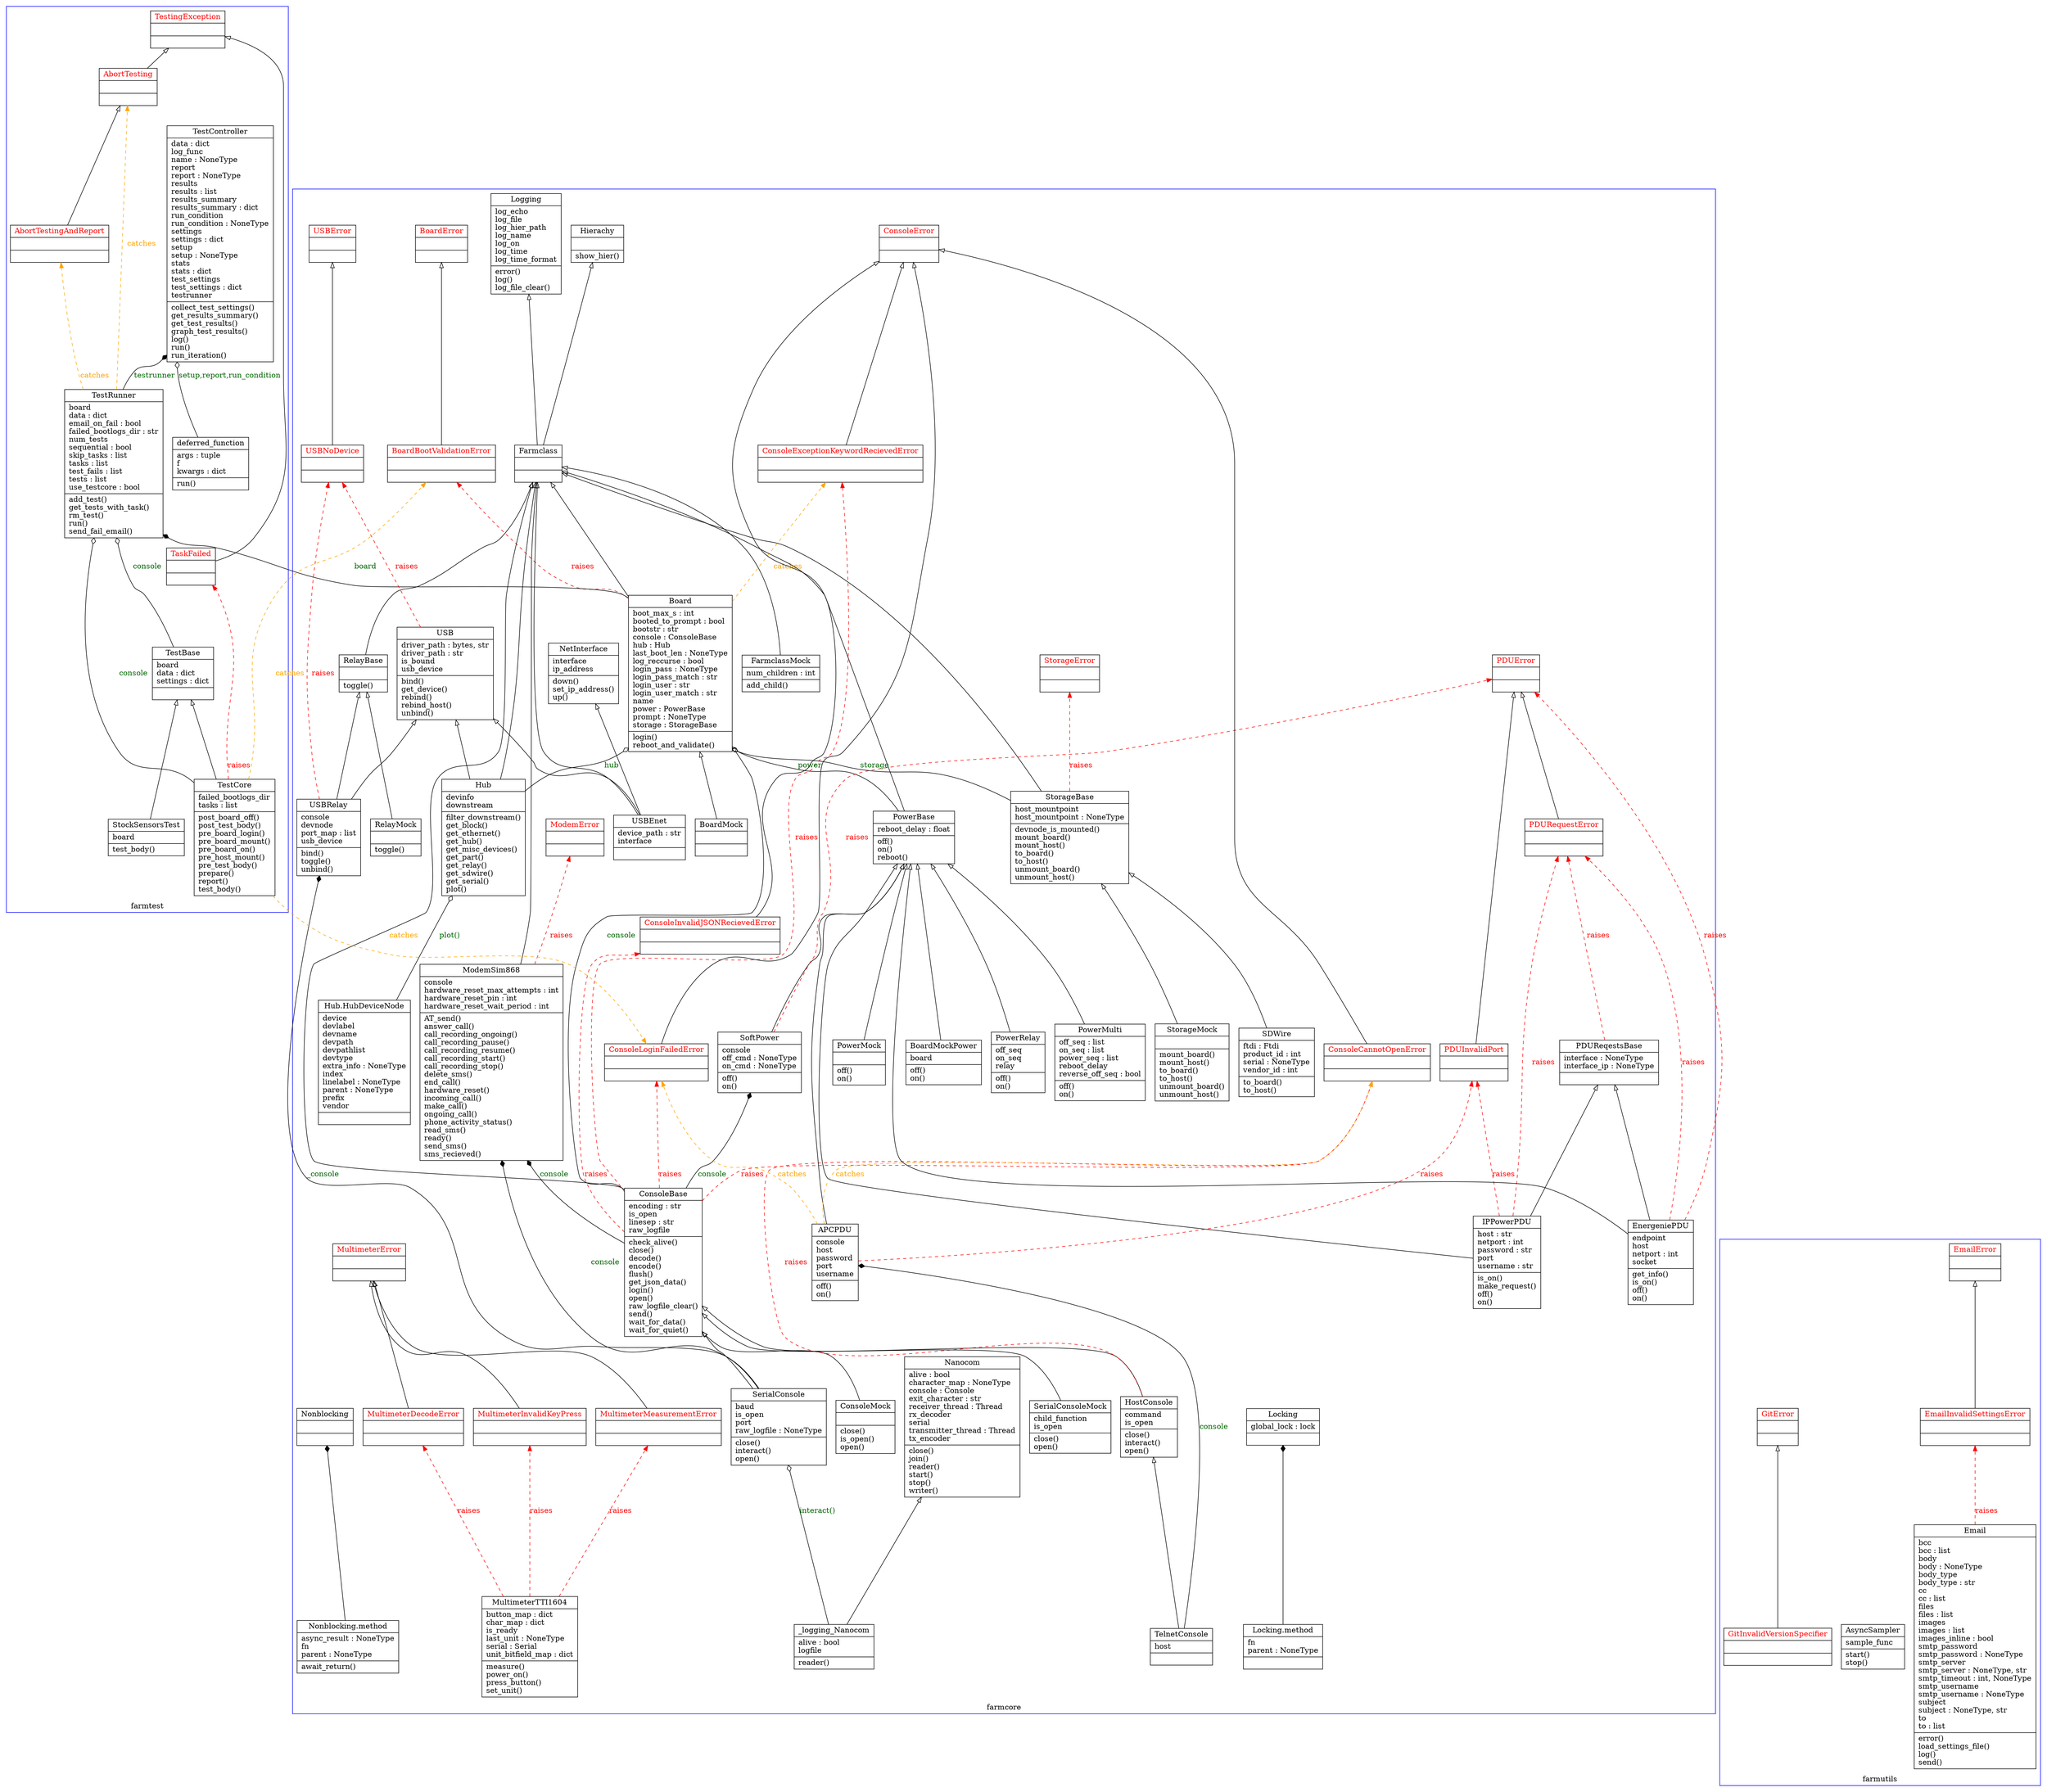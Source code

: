digraph "classes_farm-core" {
    charset="utf-8"
    rankdir=BT
    // ==========================
    // ==== Farmcore Classes ====
    // ==========================
    subgraph cluster_farmcore {
		label = "farmcore";
		color=blue

        "21" [label="{Farmclass|\l|}", shape="record"];
        label="farmcore";
        "22" [label="{FarmclassMock|num_children : int\l|add_child()\l}", shape="record"];
        "26" [label="{Hierachy|\l|show_hier()\l}", shape="record"];
        "31" [label="{Locking|global_lock : lock\l|}", shape="record"];
        "83" [label="{Locking.method|fn\lparent : NoneType\l|}", shape="record"];
        "32" [label="{Logging|log_echo\llog_file\llog_hier_path\llog_name\llog_on\llog_time\llog_time_format\l|error()\llog()\llog_file_clear()\l}", shape="record"];

        "4" [label="{Board|boot_max_s : int\lbooted_to_prompt : bool\lbootstr : str\lconsole : ConsoleBase\lhub : Hub\llast_boot_len : NoneType\llog_reccurse : bool\llogin_pass : NoneType\llogin_pass_match : str\llogin_user : str\llogin_user_match : str\lname\lpower : PowerBase\lprompt : NoneType\lstorage : StorageBase\l|login()\lreboot_and_validate()\l}", shape="record"];
        "7" [label="{BoardMock|\l|}", shape="record"];
        "8" [label="{BoardMockPower|board\l|off()\lon()\l}", shape="record"];

        "9" [label="{ConsoleBase|encoding : str\lis_open\llinesep : str\lraw_logfile\l|check_alive()\lclose()\ldecode()\lencode()\lflush()\lget_json_data()\llogin()\lopen()\lraw_logfile_clear()\lsend()\lwait_for_data()\lwait_for_quiet()\l}", shape="record"];
        "15" [label="{ConsoleMock|\l|close()\lis_open()\lopen()\l}", shape="record"];
        "27" [label="{HostConsole|command\lis_open\l|close()\linteract()\lopen()\l}", shape="record"];
        "68" [label="{TelnetConsole|host\l|}", shape="record"];
        "60" [label="{SerialConsole|baud\lis_open\lport\lraw_logfile : NoneType\l|close()\linteract()\lopen()\l}", shape="record"];
        "61" [label="{SerialConsoleMock|child_function\lis_open\l|close()\lopen()\l}", shape="record"];
        "46" [label="{Nanocom|alive : bool\lcharacter_map : NoneType\lconsole : Console\lexit_character : str\lreceiver_thread : Thread\lrx_decoder\lserial\ltransmitter_thread : Thread\ltx_encoder\l|close()\ljoin()\lreader()\lstart()\lstop()\lwriter()\l}", shape="record"];
        "81" [label="{_logging_Nanocom|alive : bool\llogfile\l|reader()\l}", shape="record"];

        "52" [label="{PowerBase|reboot_delay : float\l|off()\lon()\lreboot()\l}", shape="record"];
        "53" [label="{PowerMock|\l|off()\lon()\l}", shape="record"];
        "54" [label="{PowerMulti|off_seq : list\lon_seq : list\lpower_seq : list\lreboot_delay\lreverse_off_seq : bool\l|off()\lon()\l}", shape="record"];
        "55" [label="{PowerRelay|off_seq\lon_seq\lrelay\l|off()\lon()\l}", shape="record"];
        "62" [label="{SoftPower|console\loff_cmd : NoneType\lon_cmd : NoneType\l|off()\lon()\l}", shape="record"];
        "50" [label="{PDUReqestsBase|interface : NoneType\linterface_ip : NoneType\l|}", shape="record"];
        "29" [label="{IPPowerPDU|host : str\lnetport : int\lpassword : str\lport\lusername : str\l|is_on()\lmake_request()\loff()\lon()\l}", shape="record"];
        "20" [label="{EnergeniePDU|endpoint\lhost\lnetport : int\lsocket\l|get_info()\lis_on()\loff()\lon()\l}", shape="record"];
        "0" [label="{APCPDU|console\lhost\lpassword\lport\lusername\l|off()\lon()\l}", shape="record"];

        "56" [label="{RelayBase|\l|toggle()\l}", shape="record"];
        "57" [label="{RelayMock|\l|toggle()\l}", shape="record"];
        "79" [label="{USBRelay|console\ldevnode\lport_map : list\lusb_device\l|bind()\ltoggle()\lunbind()\l}", shape="record"];

        "64" [label="{StorageBase|host_mountpoint\lhost_mountpoint : NoneType\l|devnode_is_mounted()\lmount_board()\lmount_host()\lto_board()\lto_host()\lunmount_board()\lunmount_host()\l}", shape="record"];
        "59" [label="{SDWire|ftdi : Ftdi\lproduct_id : int\lserial : NoneType\lvendor_id : int\l|to_board()\lto_host()\l}", shape="record"];
        "66" [label="{StorageMock|\l|mount_board()\lmount_host()\lto_board()\lto_host()\lunmount_board()\lunmount_host()\l}", shape="record"];

        "28" [label="{Hub|devinfo\ldownstream\l|filter_downstream()\lget_block()\lget_ethernet()\lget_hub()\lget_misc_devices()\lget_part()\lget_relay()\lget_sdwire()\lget_serial()\lplot()\l}", shape="record"];
        "16" [label="{Hub.HubDeviceNode|device\ldevlabel\ldevname\ldevpath\ldevpathlist\ldevtype\lextra_info : NoneType\lindex\llinelabel : NoneType\lparent : NoneType\lprefix\lvendor\l|}", shape="record"];

        "75" [label="{USB|driver_path : bytes, str\ldriver_path : str\lis_bound\lusb_device\l|bind()\lget_device()\lrebind()\lrebind_host()\lunbind()\l}", shape="record"];
        "76" [label="{USBEnet|device_path : str\linterface\l|}", shape="record"];

        "30" [label="{NetInterface|interface\lip_address\l|down()\lset_ip_address()\lup()\l}", shape="record"];

        "34" [label="{ModemSim868|console\lhardware_reset_max_attempts : int\lhardware_reset_pin : int\lhardware_reset_wait_period : int\l|AT_send()\lanswer_call()\lcall_recording_ongoing()\lcall_recording_pause()\lcall_recording_resume()\lcall_recording_start()\lcall_recording_stop()\ldelete_sms()\lend_call()\lhardware_reset()\lincoming_call()\lmake_call()\longoing_call()\lphone_activity_status()\lread_sms()\lready()\lsend_sms()\lsms_recieved()\l}", shape="record"];

        "39" [label="{MultimeterTTI1604|button_map : dict\lchar_map : dict\lis_ready\llast_unit : NoneType\lserial : Serial\lunit_bitfield_map : dict\l|measure()\lpower_on()\lpress_button()\lset_unit()\l}", shape="record"];

        // Exceptions
        "6" [ label="{BoardError|\l|}", fontcolor="red", shape="record"];
        "5" [ label="{BoardBootValidationError|\l|}", fontcolor="red", shape="record"];

        "11" [ label="{ConsoleError|\l|}", fontcolor="red", shape="record"];
        "10" [ label="{ConsoleCannotOpenError|\l|}", fontcolor="red", shape="record"];
        "12" [ label="{ConsoleExceptionKeywordRecievedError|\l|}", fontcolor="red", shape="record"];
        "13" [ label="{ConsoleInvalidJSONRecievedError|\l|}", fontcolor="red", shape="record"];
        "14" [ label="{ConsoleLoginFailedError|\l|}", fontcolor="red", shape="record"];

        "36" [ label="{MultimeterError|\l|}", fontcolor="red", shape="record"];
        "35" [ label="{MultimeterDecodeError|\l|}", fontcolor="red", shape="record"];
        "37" [ label="{MultimeterInvalidKeyPress|\l|}", fontcolor="red", shape="record"];
        "38" [ label="{MultimeterMeasurementError|\l|}", fontcolor="red", shape="record"];

        "48" [ label="{PDUError|\l|}", fontcolor="red", shape="record"];
        "51" [ label="{PDURequestError|\l|}", fontcolor="red", shape="record"];
        "49" [ label="{PDUInvalidPort|\l|}", fontcolor="red", shape="record"];

        "65" [ label="{StorageError|\l|}", fontcolor="red", shape="record"];

        "77" [ label="{USBError|\l|}", fontcolor="red", shape="record"];
        "78" [ label="{USBNoDevice|\l|}", fontcolor="red", shape="record"];

        "33" [ label="{ModemError|\l|}", fontcolor="red", shape="record"];

        "47" [label="{Nonblocking|\l|}", shape="record"];
        "84" [label="{Nonblocking.method|async_result : NoneType\lfn\lparent : NoneType\l|await_return()\l}", shape="record"];
    }

    // ==========================
    // ==== Farmtest Classes ====
    // ==========================
    subgraph cluster_farmtest {
		label = "farmtest";
		color=blue

        "69" [label="{TestBase|board\ldata : dict\lsettings : dict\l|}", shape="record"];
        "71" [label="{TestCore|failed_bootlogs_dir\ltasks : list\l|post_board_off()\lpost_test_body()\lpre_board_login()\lpre_board_mount()\lpre_board_on()\lpre_host_mount()\lpre_test_body()\lprepare()\lreport()\ltest_body()\l}", shape="record"];
        "73" [label="{TestRunner|board\ldata : dict\lemail_on_fail : bool\lfailed_bootlogs_dir : str\lnum_tests\lsequential : bool\lskip_tasks : list\ltasks : list\ltest_fails : list\ltests : list\luse_testcore : bool\l|add_test()\lget_tests_with_task()\lrm_test()\lrun()\lsend_fail_email()\l}", shape="record"];
        "70" [label="{TestController|data : dict\llog_func\lname : NoneType\lreport\lreport : NoneType\lresults\lresults : list\lresults_summary\lresults_summary : dict\lrun_condition\lrun_condition : NoneType\lsettings\lsettings : dict\lsetup\lsetup : NoneType\lstats\lstats : dict\ltest_settings\ltest_settings : dict\ltestrunner\l|collect_test_settings()\lget_results_summary()\lget_test_results()\lgraph_test_results()\llog()\lrun()\lrun_iteration()\l}", shape="record"];

        "82" [label="{deferred_function|args : tuple\lf\lkwargs : dict\l|run()\l}", shape="record"];
        "63" [label="{StockSensorsTest|board\l|test_body()\l}", shape="record"];

        // Exceptions
        "74" [ label="{TestingException|\l|}", fontcolor="red", shape="record"];
        "67" [ label="{TaskFailed|\l|}", fontcolor="red", shape="record"];
        "2" [ label="{AbortTestingAndReport|\l|}", fontcolor="red", shape="record"];
        "1" [ label="{AbortTesting|\l|}", fontcolor="red", shape="record"];
    }

    // ===========================
    // ==== Farmutils Classes ====
    // ===========================
    subgraph cluster_farmutils {
		label = "farmutils";
		color=blue

        "17" [label="{Email|bcc\lbcc : list\lbody\lbody : NoneType\lbody_type\lbody_type : str\lcc\lcc : list\lfiles\lfiles : list\limages\limages : list\limages_inline : bool\lsmtp_password\lsmtp_password : NoneType\lsmtp_server\lsmtp_server : NoneType, str\lsmtp_timeout : int, NoneType\lsmtp_username\lsmtp_username : NoneType\lsubject\lsubject : NoneType, str\lto\lto : list\l|error()\lload_settings_file()\llog()\lsend()\l}", shape="record"];
        "3" [label="{AsyncSampler|sample_func\l|start()\lstop()\l}", shape="record"];

        // Exceptions
        "18" [ label="{EmailError|\l|}", fontcolor="red", shape="record"];
        "19" [ label="{EmailInvalidSettingsError|\l|}", fontcolor="red", shape="record"];
        "23" [ label="{GitError|\l|}", fontcolor="red", shape="record"];
        "25" [ label="{GitInvalidVersionSpecifier|\l|}", fontcolor="red", shape="record"];
    }

    // =======================
    // ==== Relationships ====
    // =======================
    // == Raises Exceptions ==
    "4" -> "5" [arrowhead="normal", arrowtail="none", color="red", fontcolor="red", label="raises", style="dashed"];

    // = farmcore =
    // MultimeterErrors
    "39" -> "35" [arrowhead="normal", arrowtail="none", color="red", fontcolor="red", label="raises", style="dashed"];
    "39" -> "37" [arrowhead="normal", arrowtail="none", color="red", fontcolor="red", label="raises", style="dashed"];
    "39" -> "38" [arrowhead="normal", arrowtail="none", color="red", fontcolor="red", label="raises", style="dashed"];

    // ConsoleErrors
    "9" -> "10" [arrowhead="normal", arrowtail="none", color="red", fontcolor="red", label="raises", style="dashed"];
    "9" -> "12" [arrowhead="normal", arrowtail="none", color="red", fontcolor="red", label="raises", style="dashed"];
    "9" -> "13" [arrowhead="normal", arrowtail="none", color="red", fontcolor="red", label="raises", style="dashed"];
    "9" -> "14" [arrowhead="normal", arrowtail="none", color="red", fontcolor="red", label="raises", style="dashed"];
    "27" -> "10" [arrowhead="normal", arrowtail="none", color="red", fontcolor="red", label="raises", style="dashed"];

    // PDUErrors
    "20" -> "51" [arrowhead="normal", arrowtail="none", color="red", fontcolor="red", label="raises", style="dashed"];
    "29" -> "51" [arrowhead="normal", arrowtail="none", color="red", fontcolor="red", label="raises", style="dashed"];
    "50" -> "51" [arrowhead="normal", arrowtail="none", color="red", fontcolor="red", label="raises", style="dashed"];
    "62" -> "48" [arrowhead="normal", arrowtail="none", color="red", fontcolor="red", label="raises", style="dashed"];
    "20" -> "48" [arrowhead="normal", arrowtail="none", color="red", fontcolor="red", label="raises", style="dashed"];
    "0" -> "49" [arrowhead="normal", arrowtail="none", color="red", fontcolor="red", label="raises", style="dashed"];
    "29" -> "49" [arrowhead="normal", arrowtail="none", color="red", fontcolor="red", label="raises", style="dashed"];

    // StorageErrors
    "64" -> "65" [arrowhead="normal", arrowtail="none", color="red", fontcolor="red", label="raises", style="dashed"];

    // USBErrors
    "75" -> "78" [arrowhead="normal", arrowtail="none", color="red", fontcolor="red", label="raises", style="dashed"];
    "79" -> "78" [arrowhead="normal", arrowtail="none", color="red", fontcolor="red", label="raises", style="dashed"];

    // ModemErrors
    "34" -> "33" [arrowhead="normal", arrowtail="none", color="red", fontcolor="red", label="raises", style="dashed"];

    // = farmtest=
    "71" -> "67" [arrowhead="normal", arrowtail="none", color="red", fontcolor="red", label="raises", style="dashed"];

    // = farmutils
    "17" -> "19" [arrowhead="normal", arrowtail="none", color="red", fontcolor="red", label="raises", style="dashed"];

    // == Catches Exceptions ==
    // = farmcore =
    "0" -> "10" [arrowhead="normal", arrowtail="none", color="orange", fontcolor="orange", label="catches", style="dashed"];
    "4" -> "12" [arrowhead="normal", arrowtail="none", color="orange", fontcolor="orange", label="catches", style="dashed"];
    "0" -> "14" [arrowhead="normal", arrowtail="none", color="orange", fontcolor="orange", label="catches", style="dashed"];
    "71" -> "14" [arrowhead="normal", arrowtail="none", color="orange", fontcolor="orange", label="catches", style="dashed"];
    "71" -> "5" [arrowhead="normal", arrowtail="none", color="orange", fontcolor="orange", label="catches", style="dashed"];

    // = farmtest =
    "73" -> "2" [arrowhead="normal", arrowtail="none", color="orange", fontcolor="orange", label="catches", style="dashed"];
    "73" -> "1" [arrowhead="normal", arrowtail="none", color="orange", fontcolor="orange", label="catches", style="dashed"];

    // = farmutils =

    // Inheitance/Relisation
    "0" -> "52" [arrowhead="empty", arrowtail="none"];
    "1" -> "74" [arrowhead="empty", arrowtail="none"];
    "2" -> "1" [arrowhead="empty", arrowtail="none"];
    "4" -> "21" [arrowhead="empty", arrowtail="none"];
    "5" -> "6" [arrowhead="empty", arrowtail="none"];
    "7" -> "4" [arrowhead="empty", arrowtail="none"];
    "8" -> "52" [arrowhead="empty", arrowtail="none"];
    "9" -> "21" [arrowhead="empty", arrowtail="none"];
    "10" -> "11" [arrowhead="empty", arrowtail="none"];
    "12" -> "11" [arrowhead="empty", arrowtail="none"];
    "13" -> "11" [arrowhead="empty", arrowtail="none"];
    "14" -> "11" [arrowhead="empty", arrowtail="none"];
    "15" -> "9" [arrowhead="empty", arrowtail="none"];
    "19" -> "18" [arrowhead="empty", arrowtail="none"];
    "20" -> "50" [arrowhead="empty", arrowtail="none"];
    "20" -> "52" [arrowhead="empty", arrowtail="none"];
    "21" -> "26" [arrowhead="empty", arrowtail="none"];
    "21" -> "32" [arrowhead="empty", arrowtail="none"];
    "22" -> "21" [arrowhead="empty", arrowtail="none"];
    "25" -> "23" [arrowhead="empty", arrowtail="none"];
    "27" -> "9" [arrowhead="empty", arrowtail="none"];
    "28" -> "21" [arrowhead="empty", arrowtail="none"];
    "28" -> "75" [arrowhead="empty", arrowtail="none"];
    "29" -> "50" [arrowhead="empty", arrowtail="none"];
    "29" -> "52" [arrowhead="empty", arrowtail="none"];
    "34" -> "21" [arrowhead="empty", arrowtail="none"];
    "35" -> "36" [arrowhead="empty", arrowtail="none"];
    "37" -> "36" [arrowhead="empty", arrowtail="none"];
    "38" -> "36" [arrowhead="empty", arrowtail="none"];
    "49" -> "48" [arrowhead="empty", arrowtail="none"];
    "51" -> "48" [arrowhead="empty", arrowtail="none"];
    "52" -> "21" [arrowhead="empty", arrowtail="none"];
    "53" -> "52" [arrowhead="empty", arrowtail="none"];
    "54" -> "52" [arrowhead="empty", arrowtail="none"];
    "55" -> "52" [arrowhead="empty", arrowtail="none"];
    "56" -> "21" [arrowhead="empty", arrowtail="none"];
    "57" -> "56" [arrowhead="empty", arrowtail="none"];
    "59" -> "64" [arrowhead="empty", arrowtail="none"];
    "60" -> "9" [arrowhead="empty", arrowtail="none"];
    "61" -> "9" [arrowhead="empty", arrowtail="none"];
    "62" -> "52" [arrowhead="empty", arrowtail="none"];
    "63" -> "69" [arrowhead="empty", arrowtail="none"];
    "64" -> "21" [arrowhead="empty", arrowtail="none"];
    "66" -> "64" [arrowhead="empty", arrowtail="none"];
    "67" -> "74" [arrowhead="empty", arrowtail="none"];
    "68" -> "27" [arrowhead="empty", arrowtail="none"];
    "71" -> "69" [arrowhead="empty", arrowtail="none"];
    "76" -> "21" [arrowhead="empty", arrowtail="none"];
    "76" -> "30" [arrowhead="empty", arrowtail="none"];
    "76" -> "75" [arrowhead="empty", arrowtail="none"];
    "78" -> "77" [arrowhead="empty", arrowtail="none"];
    "79" -> "56" [arrowhead="empty", arrowtail="none"];
    "79" -> "75" [arrowhead="empty", arrowtail="none"];
    "81" -> "46" [arrowhead="empty", arrowtail="none"];

    // Composition
    "60" -> "34" [arrowhead="diamond", arrowtail="none", fontcolor="darkgreen", label="console", style="solid"];
    "60" -> "79" [arrowhead="diamond", arrowtail="none", fontcolor="darkgreen", label="_console", style="solid"];
    "68" -> "0" [arrowhead="diamond", arrowtail="none", fontcolor="darkgreen", label="console", style="solid"];
    "9" -> "34" [arrowhead="diamond", arrowtail="none", fontcolor="darkgreen", label="console", style="solid"];
    "9" -> "62" [arrowhead="diamond", arrowtail="none", fontcolor="darkgreen", label="console", style="solid"];
    "4" -> "73" [arrowhead="diamond", arrowtail="none", fontcolor="darkgreen", label="board", style="solid"];
    "73" -> "70" [arrowhead="diamond", arrowtail="none", fontcolor="darkgreen", label="testrunner", style="solid"];
    "84" -> "47" [arrowhead="diamond", arrowtail="none", fontcolor="darkgreen", label="", style="solid"];
    "83" -> "31" [arrowhead="diamond", arrowtail="none", fontcolor="darkgreen", label="", style="solid"];

    // Aggregation
    "28" -> "4" [arrowhead="ediamond", arrowtail="none", fontcolor="darkgreen", label="hub", style="solid"];
    "64" -> "4" [arrowhead="ediamond", arrowtail="none", fontcolor="darkgreen", label="storage", style="solid"];
    "52" -> "4" [arrowhead="ediamond", arrowtail="none", fontcolor="darkgreen", label="power", style="solid"];
    "9" -> "4" [arrowhead="ediamond", arrowtail="none", fontcolor="darkgreen", label="console", style="solid"];
    "69" -> "73" [arrowhead="ediamond", arrowtail="none", fontcolor="darkgreen", label="console", style="solid"];
    "71" -> "73" [arrowhead="ediamond", arrowtail="none", fontcolor="darkgreen", label="console", style="solid"];
    "82" -> "70" [arrowhead="ediamond", arrowtail="none", fontcolor="darkgreen", label="setup,report,run_condition", style="solid"];
    "81" -> "60" [arrowhead="ediamond", arrowtail="none", fontcolor="darkgreen", label="interact()", style="solid"];
    "16" -> "28" [arrowhead="ediamond", arrowtail="none", fontcolor="darkgreen", label="plot()", style="solid"];
}
